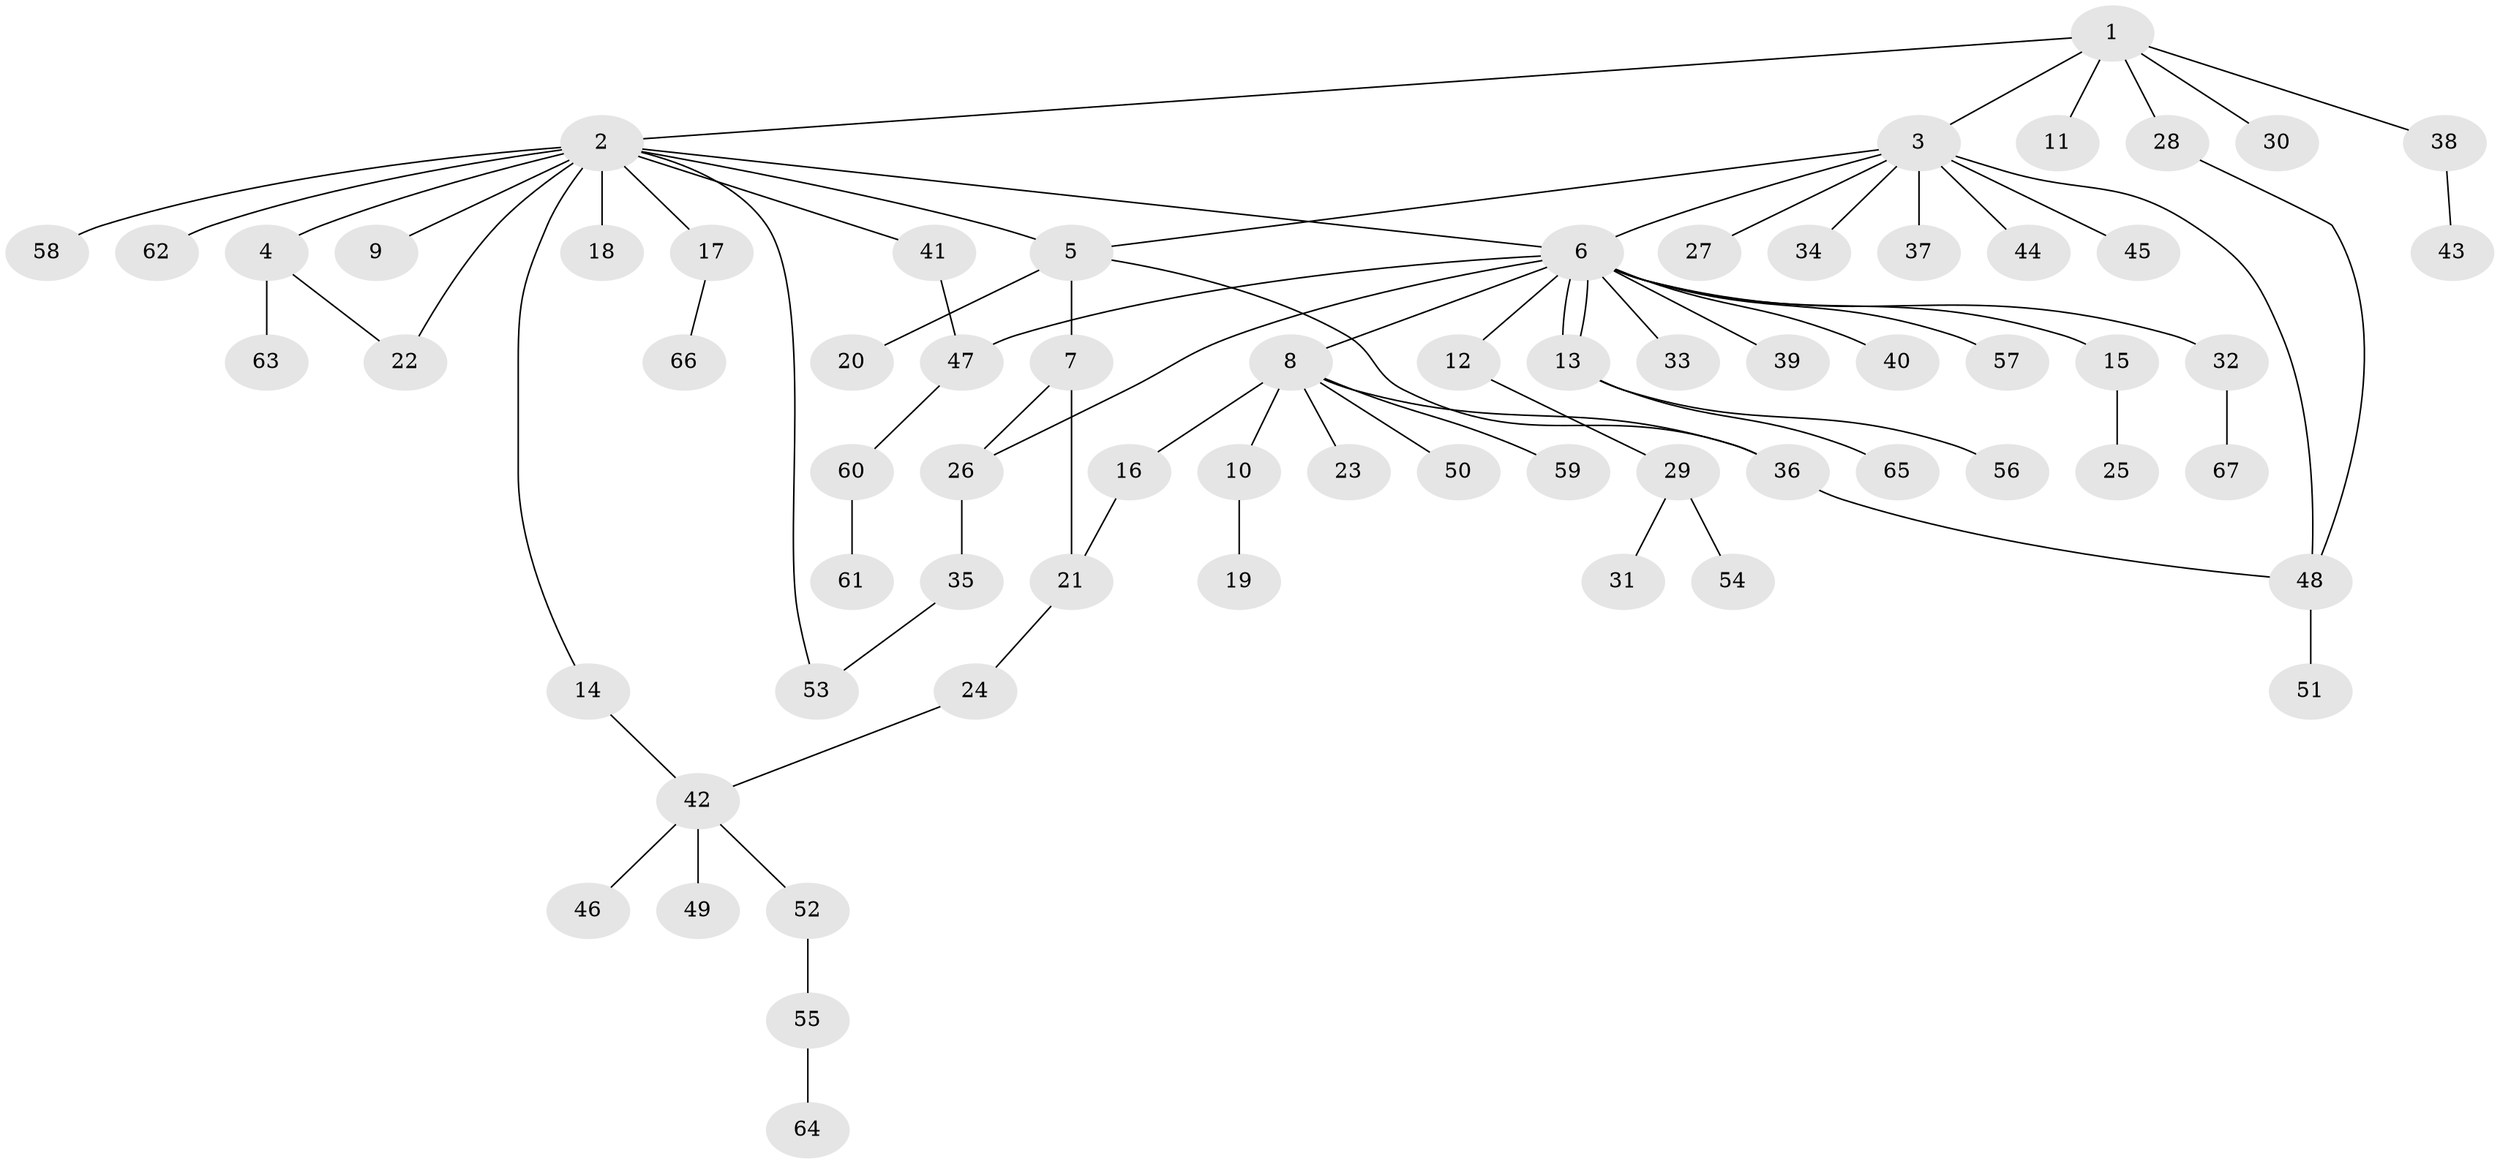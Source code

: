 // Generated by graph-tools (version 1.1) at 2025/14/03/09/25 04:14:44]
// undirected, 67 vertices, 78 edges
graph export_dot {
graph [start="1"]
  node [color=gray90,style=filled];
  1;
  2;
  3;
  4;
  5;
  6;
  7;
  8;
  9;
  10;
  11;
  12;
  13;
  14;
  15;
  16;
  17;
  18;
  19;
  20;
  21;
  22;
  23;
  24;
  25;
  26;
  27;
  28;
  29;
  30;
  31;
  32;
  33;
  34;
  35;
  36;
  37;
  38;
  39;
  40;
  41;
  42;
  43;
  44;
  45;
  46;
  47;
  48;
  49;
  50;
  51;
  52;
  53;
  54;
  55;
  56;
  57;
  58;
  59;
  60;
  61;
  62;
  63;
  64;
  65;
  66;
  67;
  1 -- 2;
  1 -- 3;
  1 -- 11;
  1 -- 28;
  1 -- 30;
  1 -- 38;
  2 -- 4;
  2 -- 5;
  2 -- 6;
  2 -- 9;
  2 -- 14;
  2 -- 17;
  2 -- 18;
  2 -- 22;
  2 -- 41;
  2 -- 53;
  2 -- 58;
  2 -- 62;
  3 -- 5;
  3 -- 6;
  3 -- 27;
  3 -- 34;
  3 -- 37;
  3 -- 44;
  3 -- 45;
  3 -- 48;
  4 -- 22;
  4 -- 63;
  5 -- 7;
  5 -- 20;
  5 -- 36;
  6 -- 8;
  6 -- 12;
  6 -- 13;
  6 -- 13;
  6 -- 15;
  6 -- 26;
  6 -- 32;
  6 -- 33;
  6 -- 39;
  6 -- 40;
  6 -- 47;
  6 -- 57;
  7 -- 21;
  7 -- 26;
  8 -- 10;
  8 -- 16;
  8 -- 23;
  8 -- 36;
  8 -- 50;
  8 -- 59;
  10 -- 19;
  12 -- 29;
  13 -- 56;
  13 -- 65;
  14 -- 42;
  15 -- 25;
  16 -- 21;
  17 -- 66;
  21 -- 24;
  24 -- 42;
  26 -- 35;
  28 -- 48;
  29 -- 31;
  29 -- 54;
  32 -- 67;
  35 -- 53;
  36 -- 48;
  38 -- 43;
  41 -- 47;
  42 -- 46;
  42 -- 49;
  42 -- 52;
  47 -- 60;
  48 -- 51;
  52 -- 55;
  55 -- 64;
  60 -- 61;
}
